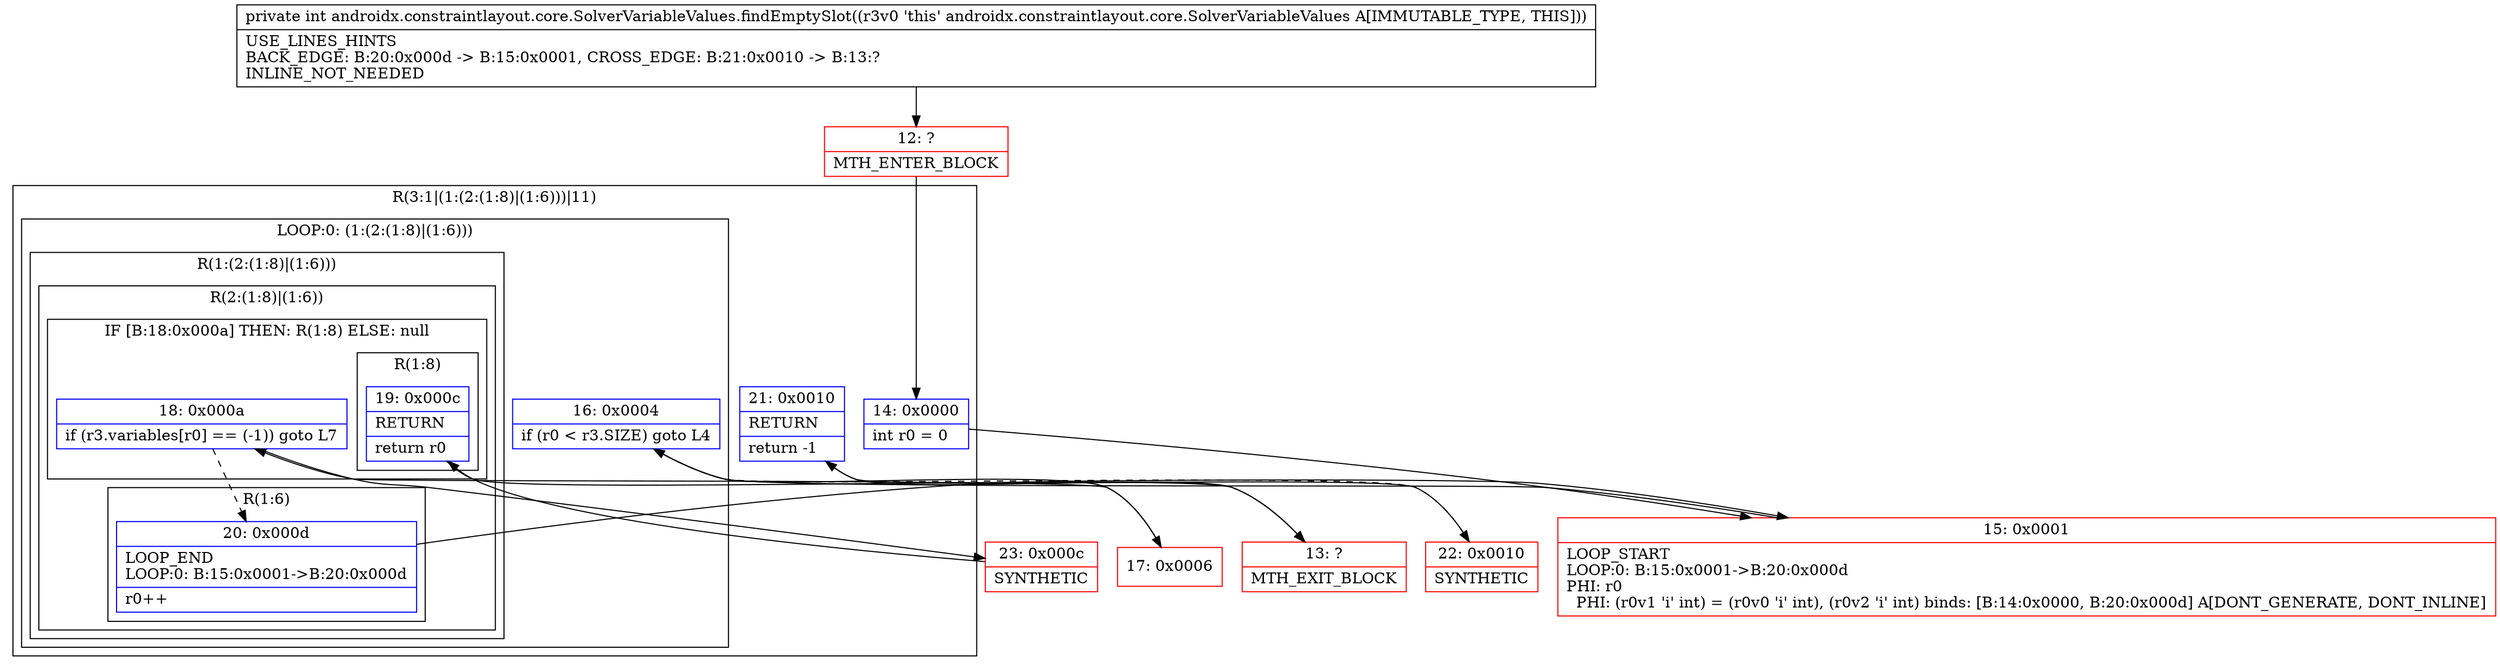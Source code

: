 digraph "CFG forandroidx.constraintlayout.core.SolverVariableValues.findEmptySlot()I" {
subgraph cluster_Region_473558205 {
label = "R(3:1|(1:(2:(1:8)|(1:6)))|11)";
node [shape=record,color=blue];
Node_14 [shape=record,label="{14\:\ 0x0000|int r0 = 0\l}"];
subgraph cluster_LoopRegion_1540787116 {
label = "LOOP:0: (1:(2:(1:8)|(1:6)))";
node [shape=record,color=blue];
Node_16 [shape=record,label="{16\:\ 0x0004|if (r0 \< r3.SIZE) goto L4\l}"];
subgraph cluster_Region_2081382174 {
label = "R(1:(2:(1:8)|(1:6)))";
node [shape=record,color=blue];
subgraph cluster_Region_589289062 {
label = "R(2:(1:8)|(1:6))";
node [shape=record,color=blue];
subgraph cluster_IfRegion_1717994325 {
label = "IF [B:18:0x000a] THEN: R(1:8) ELSE: null";
node [shape=record,color=blue];
Node_18 [shape=record,label="{18\:\ 0x000a|if (r3.variables[r0] == (\-1)) goto L7\l}"];
subgraph cluster_Region_896128800 {
label = "R(1:8)";
node [shape=record,color=blue];
Node_19 [shape=record,label="{19\:\ 0x000c|RETURN\l|return r0\l}"];
}
}
subgraph cluster_Region_29767912 {
label = "R(1:6)";
node [shape=record,color=blue];
Node_20 [shape=record,label="{20\:\ 0x000d|LOOP_END\lLOOP:0: B:15:0x0001\-\>B:20:0x000d\l|r0++\l}"];
}
}
}
}
Node_21 [shape=record,label="{21\:\ 0x0010|RETURN\l|return \-1\l}"];
}
Node_12 [shape=record,color=red,label="{12\:\ ?|MTH_ENTER_BLOCK\l}"];
Node_15 [shape=record,color=red,label="{15\:\ 0x0001|LOOP_START\lLOOP:0: B:15:0x0001\-\>B:20:0x000d\lPHI: r0 \l  PHI: (r0v1 'i' int) = (r0v0 'i' int), (r0v2 'i' int) binds: [B:14:0x0000, B:20:0x000d] A[DONT_GENERATE, DONT_INLINE]\l}"];
Node_17 [shape=record,color=red,label="{17\:\ 0x0006}"];
Node_23 [shape=record,color=red,label="{23\:\ 0x000c|SYNTHETIC\l}"];
Node_13 [shape=record,color=red,label="{13\:\ ?|MTH_EXIT_BLOCK\l}"];
Node_22 [shape=record,color=red,label="{22\:\ 0x0010|SYNTHETIC\l}"];
MethodNode[shape=record,label="{private int androidx.constraintlayout.core.SolverVariableValues.findEmptySlot((r3v0 'this' androidx.constraintlayout.core.SolverVariableValues A[IMMUTABLE_TYPE, THIS]))  | USE_LINES_HINTS\lBACK_EDGE: B:20:0x000d \-\> B:15:0x0001, CROSS_EDGE: B:21:0x0010 \-\> B:13:?\lINLINE_NOT_NEEDED\l}"];
MethodNode -> Node_12;Node_14 -> Node_15;
Node_16 -> Node_17;
Node_16 -> Node_22[style=dashed];
Node_18 -> Node_20[style=dashed];
Node_18 -> Node_23;
Node_19 -> Node_13;
Node_20 -> Node_15;
Node_21 -> Node_13;
Node_12 -> Node_14;
Node_15 -> Node_16;
Node_17 -> Node_18;
Node_23 -> Node_19;
Node_22 -> Node_21;
}


